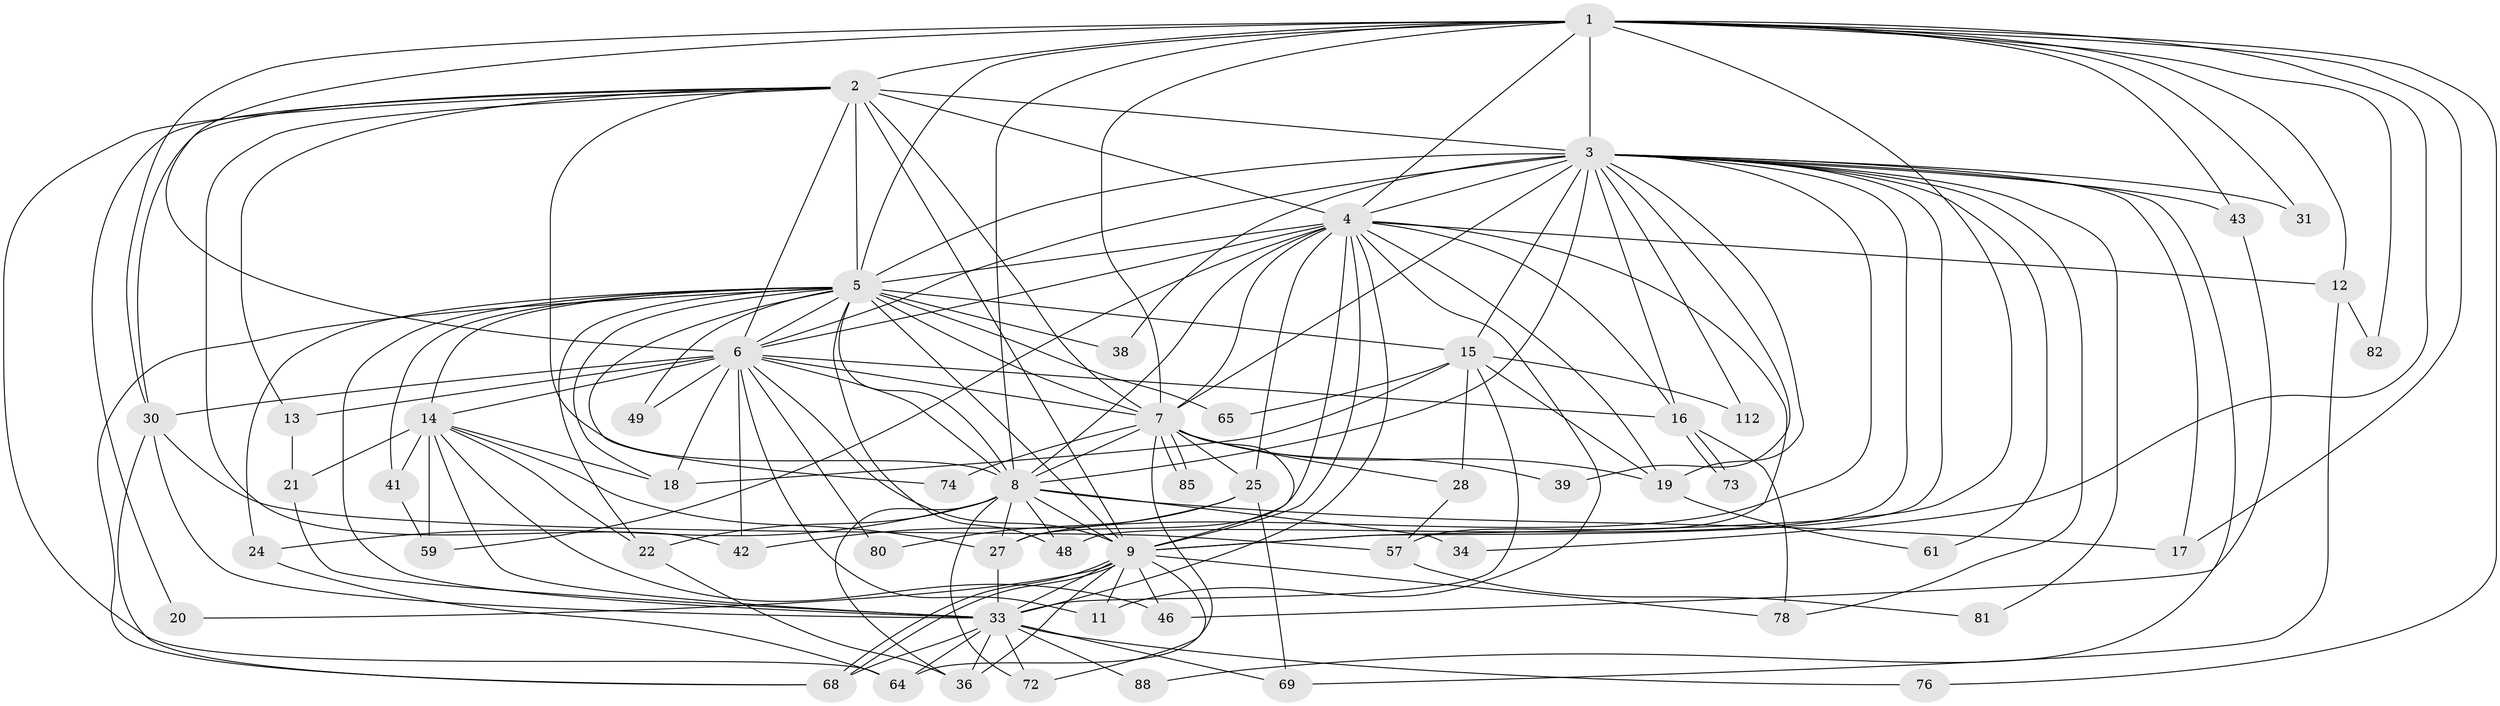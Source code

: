 // original degree distribution, {21: 0.008928571428571428, 17: 0.008928571428571428, 15: 0.008928571428571428, 23: 0.008928571428571428, 29: 0.008928571428571428, 19: 0.026785714285714284, 18: 0.008928571428571428, 20: 0.008928571428571428, 3: 0.25, 5: 0.05357142857142857, 10: 0.008928571428571428, 8: 0.008928571428571428, 4: 0.09821428571428571, 2: 0.4642857142857143, 6: 0.026785714285714284}
// Generated by graph-tools (version 1.1) at 2025/14/03/09/25 04:14:14]
// undirected, 56 vertices, 162 edges
graph export_dot {
graph [start="1"]
  node [color=gray90,style=filled];
  1 [super="+71"];
  2 [super="+50"];
  3 [super="+37+10+63+70"];
  4 [super="+54+66+51+23"];
  5 [super="+58+67+86+97"];
  6;
  7;
  8 [super="+26+32+47"];
  9;
  11 [super="+109"];
  12 [super="+105"];
  13;
  14;
  15;
  16 [super="+83"];
  17;
  18 [super="+94+99"];
  19 [super="+77+52"];
  20;
  21;
  22;
  24;
  25;
  27 [super="+35+56"];
  28;
  30 [super="+108+40"];
  31;
  33 [super="+90+44"];
  34;
  36 [super="+91+87"];
  38 [super="+75"];
  39;
  41 [super="+104"];
  42 [super="+96"];
  43;
  46 [super="+84"];
  48;
  49;
  57;
  59;
  61;
  64 [super="+102+111"];
  65;
  68 [super="+101+95"];
  69 [super="+79"];
  72 [super="+92"];
  73;
  74;
  76;
  78;
  80;
  81;
  82;
  85;
  88;
  112;
  1 -- 2;
  1 -- 3 [weight=2];
  1 -- 4 [weight=3];
  1 -- 5 [weight=2];
  1 -- 6;
  1 -- 7;
  1 -- 8;
  1 -- 9;
  1 -- 12 [weight=2];
  1 -- 17;
  1 -- 31;
  1 -- 34;
  1 -- 43;
  1 -- 76;
  1 -- 82;
  1 -- 30;
  2 -- 3 [weight=2];
  2 -- 4 [weight=2];
  2 -- 5 [weight=2];
  2 -- 6;
  2 -- 7;
  2 -- 8 [weight=2];
  2 -- 9;
  2 -- 13;
  2 -- 20;
  2 -- 30;
  2 -- 42;
  2 -- 64;
  3 -- 4 [weight=4];
  3 -- 5 [weight=3];
  3 -- 6 [weight=2];
  3 -- 7 [weight=3];
  3 -- 8 [weight=2];
  3 -- 9 [weight=2];
  3 -- 15;
  3 -- 17 [weight=2];
  3 -- 78;
  3 -- 88;
  3 -- 38;
  3 -- 39;
  3 -- 43;
  3 -- 112;
  3 -- 27;
  3 -- 61;
  3 -- 31;
  3 -- 48;
  3 -- 16;
  3 -- 81;
  3 -- 19;
  4 -- 5 [weight=3];
  4 -- 6 [weight=2];
  4 -- 7;
  4 -- 8 [weight=2];
  4 -- 9;
  4 -- 12;
  4 -- 16;
  4 -- 19 [weight=2];
  4 -- 57;
  4 -- 27 [weight=2];
  4 -- 11;
  4 -- 33;
  4 -- 25;
  4 -- 59;
  5 -- 6;
  5 -- 7;
  5 -- 8;
  5 -- 9;
  5 -- 14;
  5 -- 15;
  5 -- 18;
  5 -- 22;
  5 -- 24;
  5 -- 38 [weight=2];
  5 -- 41;
  5 -- 48;
  5 -- 49;
  5 -- 74;
  5 -- 68;
  5 -- 65;
  5 -- 33;
  6 -- 7;
  6 -- 8;
  6 -- 9;
  6 -- 11;
  6 -- 13;
  6 -- 14;
  6 -- 16;
  6 -- 30;
  6 -- 42;
  6 -- 49;
  6 -- 80;
  6 -- 18;
  7 -- 8 [weight=2];
  7 -- 9;
  7 -- 19;
  7 -- 25;
  7 -- 28;
  7 -- 39;
  7 -- 64;
  7 -- 74;
  7 -- 85;
  7 -- 85;
  8 -- 9;
  8 -- 24;
  8 -- 48;
  8 -- 34;
  8 -- 22;
  8 -- 36;
  8 -- 72;
  8 -- 27;
  8 -- 17;
  9 -- 11;
  9 -- 20;
  9 -- 33;
  9 -- 36;
  9 -- 46;
  9 -- 68;
  9 -- 68;
  9 -- 72;
  9 -- 78;
  12 -- 69;
  12 -- 82;
  13 -- 21;
  14 -- 18;
  14 -- 21;
  14 -- 22;
  14 -- 27;
  14 -- 41;
  14 -- 46;
  14 -- 59;
  14 -- 33;
  15 -- 28;
  15 -- 65;
  15 -- 112;
  15 -- 18;
  15 -- 33;
  15 -- 19;
  16 -- 73;
  16 -- 73;
  16 -- 78;
  19 -- 61;
  21 -- 33;
  22 -- 36;
  24 -- 64;
  25 -- 42;
  25 -- 69;
  25 -- 80;
  27 -- 33;
  28 -- 57;
  30 -- 33;
  30 -- 57;
  30 -- 68;
  33 -- 36;
  33 -- 68;
  33 -- 64;
  33 -- 72;
  33 -- 76;
  33 -- 88;
  33 -- 69;
  41 -- 59;
  43 -- 46;
  57 -- 81;
}
